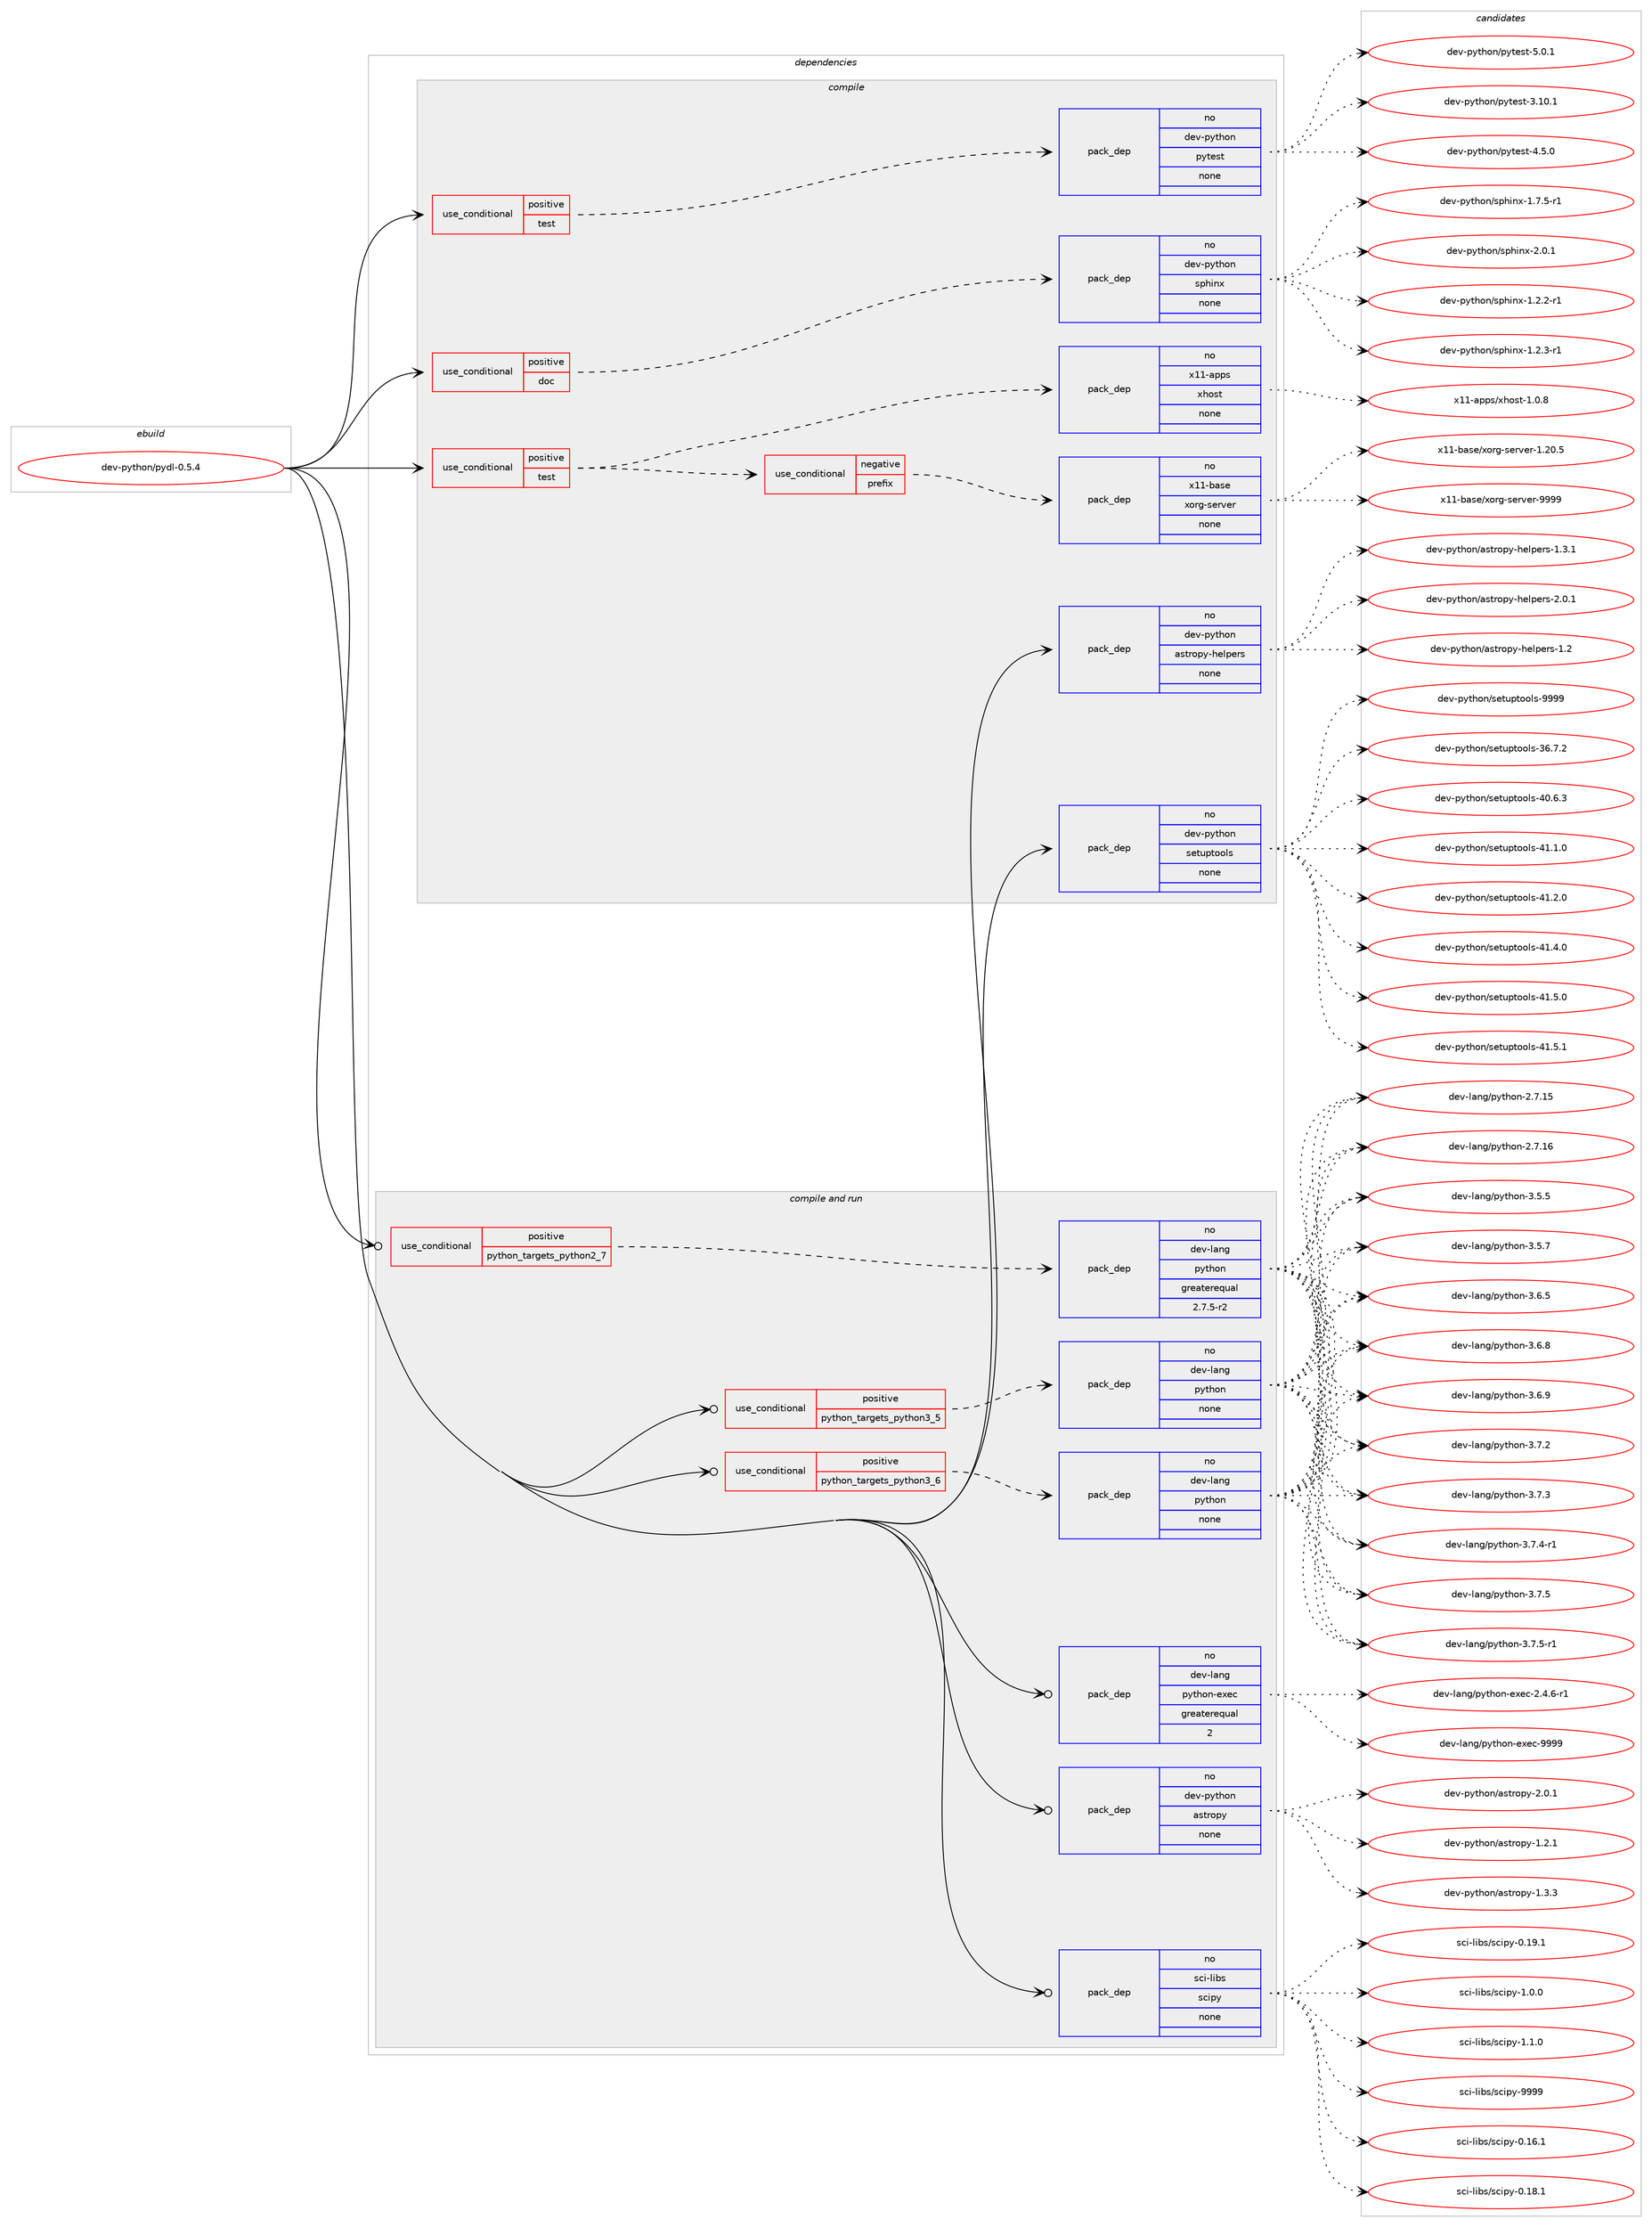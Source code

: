 digraph prolog {

# *************
# Graph options
# *************

newrank=true;
concentrate=true;
compound=true;
graph [rankdir=LR,fontname=Helvetica,fontsize=10,ranksep=1.5];#, ranksep=2.5, nodesep=0.2];
edge  [arrowhead=vee];
node  [fontname=Helvetica,fontsize=10];

# **********
# The ebuild
# **********

subgraph cluster_leftcol {
color=gray;
rank=same;
label=<<i>ebuild</i>>;
id [label="dev-python/pydl-0.5.4", color=red, width=4, href="../dev-python/pydl-0.5.4.svg"];
}

# ****************
# The dependencies
# ****************

subgraph cluster_midcol {
color=gray;
label=<<i>dependencies</i>>;
subgraph cluster_compile {
fillcolor="#eeeeee";
style=filled;
label=<<i>compile</i>>;
subgraph cond145684 {
dependency625302 [label=<<TABLE BORDER="0" CELLBORDER="1" CELLSPACING="0" CELLPADDING="4"><TR><TD ROWSPAN="3" CELLPADDING="10">use_conditional</TD></TR><TR><TD>positive</TD></TR><TR><TD>doc</TD></TR></TABLE>>, shape=none, color=red];
subgraph pack467774 {
dependency625303 [label=<<TABLE BORDER="0" CELLBORDER="1" CELLSPACING="0" CELLPADDING="4" WIDTH="220"><TR><TD ROWSPAN="6" CELLPADDING="30">pack_dep</TD></TR><TR><TD WIDTH="110">no</TD></TR><TR><TD>dev-python</TD></TR><TR><TD>sphinx</TD></TR><TR><TD>none</TD></TR><TR><TD></TD></TR></TABLE>>, shape=none, color=blue];
}
dependency625302:e -> dependency625303:w [weight=20,style="dashed",arrowhead="vee"];
}
id:e -> dependency625302:w [weight=20,style="solid",arrowhead="vee"];
subgraph cond145685 {
dependency625304 [label=<<TABLE BORDER="0" CELLBORDER="1" CELLSPACING="0" CELLPADDING="4"><TR><TD ROWSPAN="3" CELLPADDING="10">use_conditional</TD></TR><TR><TD>positive</TD></TR><TR><TD>test</TD></TR></TABLE>>, shape=none, color=red];
subgraph cond145686 {
dependency625305 [label=<<TABLE BORDER="0" CELLBORDER="1" CELLSPACING="0" CELLPADDING="4"><TR><TD ROWSPAN="3" CELLPADDING="10">use_conditional</TD></TR><TR><TD>negative</TD></TR><TR><TD>prefix</TD></TR></TABLE>>, shape=none, color=red];
subgraph pack467775 {
dependency625306 [label=<<TABLE BORDER="0" CELLBORDER="1" CELLSPACING="0" CELLPADDING="4" WIDTH="220"><TR><TD ROWSPAN="6" CELLPADDING="30">pack_dep</TD></TR><TR><TD WIDTH="110">no</TD></TR><TR><TD>x11-base</TD></TR><TR><TD>xorg-server</TD></TR><TR><TD>none</TD></TR><TR><TD></TD></TR></TABLE>>, shape=none, color=blue];
}
dependency625305:e -> dependency625306:w [weight=20,style="dashed",arrowhead="vee"];
}
dependency625304:e -> dependency625305:w [weight=20,style="dashed",arrowhead="vee"];
subgraph pack467776 {
dependency625307 [label=<<TABLE BORDER="0" CELLBORDER="1" CELLSPACING="0" CELLPADDING="4" WIDTH="220"><TR><TD ROWSPAN="6" CELLPADDING="30">pack_dep</TD></TR><TR><TD WIDTH="110">no</TD></TR><TR><TD>x11-apps</TD></TR><TR><TD>xhost</TD></TR><TR><TD>none</TD></TR><TR><TD></TD></TR></TABLE>>, shape=none, color=blue];
}
dependency625304:e -> dependency625307:w [weight=20,style="dashed",arrowhead="vee"];
}
id:e -> dependency625304:w [weight=20,style="solid",arrowhead="vee"];
subgraph cond145687 {
dependency625308 [label=<<TABLE BORDER="0" CELLBORDER="1" CELLSPACING="0" CELLPADDING="4"><TR><TD ROWSPAN="3" CELLPADDING="10">use_conditional</TD></TR><TR><TD>positive</TD></TR><TR><TD>test</TD></TR></TABLE>>, shape=none, color=red];
subgraph pack467777 {
dependency625309 [label=<<TABLE BORDER="0" CELLBORDER="1" CELLSPACING="0" CELLPADDING="4" WIDTH="220"><TR><TD ROWSPAN="6" CELLPADDING="30">pack_dep</TD></TR><TR><TD WIDTH="110">no</TD></TR><TR><TD>dev-python</TD></TR><TR><TD>pytest</TD></TR><TR><TD>none</TD></TR><TR><TD></TD></TR></TABLE>>, shape=none, color=blue];
}
dependency625308:e -> dependency625309:w [weight=20,style="dashed",arrowhead="vee"];
}
id:e -> dependency625308:w [weight=20,style="solid",arrowhead="vee"];
subgraph pack467778 {
dependency625310 [label=<<TABLE BORDER="0" CELLBORDER="1" CELLSPACING="0" CELLPADDING="4" WIDTH="220"><TR><TD ROWSPAN="6" CELLPADDING="30">pack_dep</TD></TR><TR><TD WIDTH="110">no</TD></TR><TR><TD>dev-python</TD></TR><TR><TD>astropy-helpers</TD></TR><TR><TD>none</TD></TR><TR><TD></TD></TR></TABLE>>, shape=none, color=blue];
}
id:e -> dependency625310:w [weight=20,style="solid",arrowhead="vee"];
subgraph pack467779 {
dependency625311 [label=<<TABLE BORDER="0" CELLBORDER="1" CELLSPACING="0" CELLPADDING="4" WIDTH="220"><TR><TD ROWSPAN="6" CELLPADDING="30">pack_dep</TD></TR><TR><TD WIDTH="110">no</TD></TR><TR><TD>dev-python</TD></TR><TR><TD>setuptools</TD></TR><TR><TD>none</TD></TR><TR><TD></TD></TR></TABLE>>, shape=none, color=blue];
}
id:e -> dependency625311:w [weight=20,style="solid",arrowhead="vee"];
}
subgraph cluster_compileandrun {
fillcolor="#eeeeee";
style=filled;
label=<<i>compile and run</i>>;
subgraph cond145688 {
dependency625312 [label=<<TABLE BORDER="0" CELLBORDER="1" CELLSPACING="0" CELLPADDING="4"><TR><TD ROWSPAN="3" CELLPADDING="10">use_conditional</TD></TR><TR><TD>positive</TD></TR><TR><TD>python_targets_python2_7</TD></TR></TABLE>>, shape=none, color=red];
subgraph pack467780 {
dependency625313 [label=<<TABLE BORDER="0" CELLBORDER="1" CELLSPACING="0" CELLPADDING="4" WIDTH="220"><TR><TD ROWSPAN="6" CELLPADDING="30">pack_dep</TD></TR><TR><TD WIDTH="110">no</TD></TR><TR><TD>dev-lang</TD></TR><TR><TD>python</TD></TR><TR><TD>greaterequal</TD></TR><TR><TD>2.7.5-r2</TD></TR></TABLE>>, shape=none, color=blue];
}
dependency625312:e -> dependency625313:w [weight=20,style="dashed",arrowhead="vee"];
}
id:e -> dependency625312:w [weight=20,style="solid",arrowhead="odotvee"];
subgraph cond145689 {
dependency625314 [label=<<TABLE BORDER="0" CELLBORDER="1" CELLSPACING="0" CELLPADDING="4"><TR><TD ROWSPAN="3" CELLPADDING="10">use_conditional</TD></TR><TR><TD>positive</TD></TR><TR><TD>python_targets_python3_5</TD></TR></TABLE>>, shape=none, color=red];
subgraph pack467781 {
dependency625315 [label=<<TABLE BORDER="0" CELLBORDER="1" CELLSPACING="0" CELLPADDING="4" WIDTH="220"><TR><TD ROWSPAN="6" CELLPADDING="30">pack_dep</TD></TR><TR><TD WIDTH="110">no</TD></TR><TR><TD>dev-lang</TD></TR><TR><TD>python</TD></TR><TR><TD>none</TD></TR><TR><TD></TD></TR></TABLE>>, shape=none, color=blue];
}
dependency625314:e -> dependency625315:w [weight=20,style="dashed",arrowhead="vee"];
}
id:e -> dependency625314:w [weight=20,style="solid",arrowhead="odotvee"];
subgraph cond145690 {
dependency625316 [label=<<TABLE BORDER="0" CELLBORDER="1" CELLSPACING="0" CELLPADDING="4"><TR><TD ROWSPAN="3" CELLPADDING="10">use_conditional</TD></TR><TR><TD>positive</TD></TR><TR><TD>python_targets_python3_6</TD></TR></TABLE>>, shape=none, color=red];
subgraph pack467782 {
dependency625317 [label=<<TABLE BORDER="0" CELLBORDER="1" CELLSPACING="0" CELLPADDING="4" WIDTH="220"><TR><TD ROWSPAN="6" CELLPADDING="30">pack_dep</TD></TR><TR><TD WIDTH="110">no</TD></TR><TR><TD>dev-lang</TD></TR><TR><TD>python</TD></TR><TR><TD>none</TD></TR><TR><TD></TD></TR></TABLE>>, shape=none, color=blue];
}
dependency625316:e -> dependency625317:w [weight=20,style="dashed",arrowhead="vee"];
}
id:e -> dependency625316:w [weight=20,style="solid",arrowhead="odotvee"];
subgraph pack467783 {
dependency625318 [label=<<TABLE BORDER="0" CELLBORDER="1" CELLSPACING="0" CELLPADDING="4" WIDTH="220"><TR><TD ROWSPAN="6" CELLPADDING="30">pack_dep</TD></TR><TR><TD WIDTH="110">no</TD></TR><TR><TD>dev-lang</TD></TR><TR><TD>python-exec</TD></TR><TR><TD>greaterequal</TD></TR><TR><TD>2</TD></TR></TABLE>>, shape=none, color=blue];
}
id:e -> dependency625318:w [weight=20,style="solid",arrowhead="odotvee"];
subgraph pack467784 {
dependency625319 [label=<<TABLE BORDER="0" CELLBORDER="1" CELLSPACING="0" CELLPADDING="4" WIDTH="220"><TR><TD ROWSPAN="6" CELLPADDING="30">pack_dep</TD></TR><TR><TD WIDTH="110">no</TD></TR><TR><TD>dev-python</TD></TR><TR><TD>astropy</TD></TR><TR><TD>none</TD></TR><TR><TD></TD></TR></TABLE>>, shape=none, color=blue];
}
id:e -> dependency625319:w [weight=20,style="solid",arrowhead="odotvee"];
subgraph pack467785 {
dependency625320 [label=<<TABLE BORDER="0" CELLBORDER="1" CELLSPACING="0" CELLPADDING="4" WIDTH="220"><TR><TD ROWSPAN="6" CELLPADDING="30">pack_dep</TD></TR><TR><TD WIDTH="110">no</TD></TR><TR><TD>sci-libs</TD></TR><TR><TD>scipy</TD></TR><TR><TD>none</TD></TR><TR><TD></TD></TR></TABLE>>, shape=none, color=blue];
}
id:e -> dependency625320:w [weight=20,style="solid",arrowhead="odotvee"];
}
subgraph cluster_run {
fillcolor="#eeeeee";
style=filled;
label=<<i>run</i>>;
}
}

# **************
# The candidates
# **************

subgraph cluster_choices {
rank=same;
color=gray;
label=<<i>candidates</i>>;

subgraph choice467774 {
color=black;
nodesep=1;
choice10010111845112121116104111110471151121041051101204549465046504511449 [label="dev-python/sphinx-1.2.2-r1", color=red, width=4,href="../dev-python/sphinx-1.2.2-r1.svg"];
choice10010111845112121116104111110471151121041051101204549465046514511449 [label="dev-python/sphinx-1.2.3-r1", color=red, width=4,href="../dev-python/sphinx-1.2.3-r1.svg"];
choice10010111845112121116104111110471151121041051101204549465546534511449 [label="dev-python/sphinx-1.7.5-r1", color=red, width=4,href="../dev-python/sphinx-1.7.5-r1.svg"];
choice1001011184511212111610411111047115112104105110120455046484649 [label="dev-python/sphinx-2.0.1", color=red, width=4,href="../dev-python/sphinx-2.0.1.svg"];
dependency625303:e -> choice10010111845112121116104111110471151121041051101204549465046504511449:w [style=dotted,weight="100"];
dependency625303:e -> choice10010111845112121116104111110471151121041051101204549465046514511449:w [style=dotted,weight="100"];
dependency625303:e -> choice10010111845112121116104111110471151121041051101204549465546534511449:w [style=dotted,weight="100"];
dependency625303:e -> choice1001011184511212111610411111047115112104105110120455046484649:w [style=dotted,weight="100"];
}
subgraph choice467775 {
color=black;
nodesep=1;
choice1204949459897115101471201111141034511510111411810111445494650484653 [label="x11-base/xorg-server-1.20.5", color=red, width=4,href="../x11-base/xorg-server-1.20.5.svg"];
choice120494945989711510147120111114103451151011141181011144557575757 [label="x11-base/xorg-server-9999", color=red, width=4,href="../x11-base/xorg-server-9999.svg"];
dependency625306:e -> choice1204949459897115101471201111141034511510111411810111445494650484653:w [style=dotted,weight="100"];
dependency625306:e -> choice120494945989711510147120111114103451151011141181011144557575757:w [style=dotted,weight="100"];
}
subgraph choice467776 {
color=black;
nodesep=1;
choice1204949459711211211547120104111115116454946484656 [label="x11-apps/xhost-1.0.8", color=red, width=4,href="../x11-apps/xhost-1.0.8.svg"];
dependency625307:e -> choice1204949459711211211547120104111115116454946484656:w [style=dotted,weight="100"];
}
subgraph choice467777 {
color=black;
nodesep=1;
choice100101118451121211161041111104711212111610111511645514649484649 [label="dev-python/pytest-3.10.1", color=red, width=4,href="../dev-python/pytest-3.10.1.svg"];
choice1001011184511212111610411111047112121116101115116455246534648 [label="dev-python/pytest-4.5.0", color=red, width=4,href="../dev-python/pytest-4.5.0.svg"];
choice1001011184511212111610411111047112121116101115116455346484649 [label="dev-python/pytest-5.0.1", color=red, width=4,href="../dev-python/pytest-5.0.1.svg"];
dependency625309:e -> choice100101118451121211161041111104711212111610111511645514649484649:w [style=dotted,weight="100"];
dependency625309:e -> choice1001011184511212111610411111047112121116101115116455246534648:w [style=dotted,weight="100"];
dependency625309:e -> choice1001011184511212111610411111047112121116101115116455346484649:w [style=dotted,weight="100"];
}
subgraph choice467778 {
color=black;
nodesep=1;
choice1001011184511212111610411111047971151161141111121214510410110811210111411545494650 [label="dev-python/astropy-helpers-1.2", color=red, width=4,href="../dev-python/astropy-helpers-1.2.svg"];
choice10010111845112121116104111110479711511611411111212145104101108112101114115454946514649 [label="dev-python/astropy-helpers-1.3.1", color=red, width=4,href="../dev-python/astropy-helpers-1.3.1.svg"];
choice10010111845112121116104111110479711511611411111212145104101108112101114115455046484649 [label="dev-python/astropy-helpers-2.0.1", color=red, width=4,href="../dev-python/astropy-helpers-2.0.1.svg"];
dependency625310:e -> choice1001011184511212111610411111047971151161141111121214510410110811210111411545494650:w [style=dotted,weight="100"];
dependency625310:e -> choice10010111845112121116104111110479711511611411111212145104101108112101114115454946514649:w [style=dotted,weight="100"];
dependency625310:e -> choice10010111845112121116104111110479711511611411111212145104101108112101114115455046484649:w [style=dotted,weight="100"];
}
subgraph choice467779 {
color=black;
nodesep=1;
choice100101118451121211161041111104711510111611711211611111110811545515446554650 [label="dev-python/setuptools-36.7.2", color=red, width=4,href="../dev-python/setuptools-36.7.2.svg"];
choice100101118451121211161041111104711510111611711211611111110811545524846544651 [label="dev-python/setuptools-40.6.3", color=red, width=4,href="../dev-python/setuptools-40.6.3.svg"];
choice100101118451121211161041111104711510111611711211611111110811545524946494648 [label="dev-python/setuptools-41.1.0", color=red, width=4,href="../dev-python/setuptools-41.1.0.svg"];
choice100101118451121211161041111104711510111611711211611111110811545524946504648 [label="dev-python/setuptools-41.2.0", color=red, width=4,href="../dev-python/setuptools-41.2.0.svg"];
choice100101118451121211161041111104711510111611711211611111110811545524946524648 [label="dev-python/setuptools-41.4.0", color=red, width=4,href="../dev-python/setuptools-41.4.0.svg"];
choice100101118451121211161041111104711510111611711211611111110811545524946534648 [label="dev-python/setuptools-41.5.0", color=red, width=4,href="../dev-python/setuptools-41.5.0.svg"];
choice100101118451121211161041111104711510111611711211611111110811545524946534649 [label="dev-python/setuptools-41.5.1", color=red, width=4,href="../dev-python/setuptools-41.5.1.svg"];
choice10010111845112121116104111110471151011161171121161111111081154557575757 [label="dev-python/setuptools-9999", color=red, width=4,href="../dev-python/setuptools-9999.svg"];
dependency625311:e -> choice100101118451121211161041111104711510111611711211611111110811545515446554650:w [style=dotted,weight="100"];
dependency625311:e -> choice100101118451121211161041111104711510111611711211611111110811545524846544651:w [style=dotted,weight="100"];
dependency625311:e -> choice100101118451121211161041111104711510111611711211611111110811545524946494648:w [style=dotted,weight="100"];
dependency625311:e -> choice100101118451121211161041111104711510111611711211611111110811545524946504648:w [style=dotted,weight="100"];
dependency625311:e -> choice100101118451121211161041111104711510111611711211611111110811545524946524648:w [style=dotted,weight="100"];
dependency625311:e -> choice100101118451121211161041111104711510111611711211611111110811545524946534648:w [style=dotted,weight="100"];
dependency625311:e -> choice100101118451121211161041111104711510111611711211611111110811545524946534649:w [style=dotted,weight="100"];
dependency625311:e -> choice10010111845112121116104111110471151011161171121161111111081154557575757:w [style=dotted,weight="100"];
}
subgraph choice467780 {
color=black;
nodesep=1;
choice10010111845108971101034711212111610411111045504655464953 [label="dev-lang/python-2.7.15", color=red, width=4,href="../dev-lang/python-2.7.15.svg"];
choice10010111845108971101034711212111610411111045504655464954 [label="dev-lang/python-2.7.16", color=red, width=4,href="../dev-lang/python-2.7.16.svg"];
choice100101118451089711010347112121116104111110455146534653 [label="dev-lang/python-3.5.5", color=red, width=4,href="../dev-lang/python-3.5.5.svg"];
choice100101118451089711010347112121116104111110455146534655 [label="dev-lang/python-3.5.7", color=red, width=4,href="../dev-lang/python-3.5.7.svg"];
choice100101118451089711010347112121116104111110455146544653 [label="dev-lang/python-3.6.5", color=red, width=4,href="../dev-lang/python-3.6.5.svg"];
choice100101118451089711010347112121116104111110455146544656 [label="dev-lang/python-3.6.8", color=red, width=4,href="../dev-lang/python-3.6.8.svg"];
choice100101118451089711010347112121116104111110455146544657 [label="dev-lang/python-3.6.9", color=red, width=4,href="../dev-lang/python-3.6.9.svg"];
choice100101118451089711010347112121116104111110455146554650 [label="dev-lang/python-3.7.2", color=red, width=4,href="../dev-lang/python-3.7.2.svg"];
choice100101118451089711010347112121116104111110455146554651 [label="dev-lang/python-3.7.3", color=red, width=4,href="../dev-lang/python-3.7.3.svg"];
choice1001011184510897110103471121211161041111104551465546524511449 [label="dev-lang/python-3.7.4-r1", color=red, width=4,href="../dev-lang/python-3.7.4-r1.svg"];
choice100101118451089711010347112121116104111110455146554653 [label="dev-lang/python-3.7.5", color=red, width=4,href="../dev-lang/python-3.7.5.svg"];
choice1001011184510897110103471121211161041111104551465546534511449 [label="dev-lang/python-3.7.5-r1", color=red, width=4,href="../dev-lang/python-3.7.5-r1.svg"];
dependency625313:e -> choice10010111845108971101034711212111610411111045504655464953:w [style=dotted,weight="100"];
dependency625313:e -> choice10010111845108971101034711212111610411111045504655464954:w [style=dotted,weight="100"];
dependency625313:e -> choice100101118451089711010347112121116104111110455146534653:w [style=dotted,weight="100"];
dependency625313:e -> choice100101118451089711010347112121116104111110455146534655:w [style=dotted,weight="100"];
dependency625313:e -> choice100101118451089711010347112121116104111110455146544653:w [style=dotted,weight="100"];
dependency625313:e -> choice100101118451089711010347112121116104111110455146544656:w [style=dotted,weight="100"];
dependency625313:e -> choice100101118451089711010347112121116104111110455146544657:w [style=dotted,weight="100"];
dependency625313:e -> choice100101118451089711010347112121116104111110455146554650:w [style=dotted,weight="100"];
dependency625313:e -> choice100101118451089711010347112121116104111110455146554651:w [style=dotted,weight="100"];
dependency625313:e -> choice1001011184510897110103471121211161041111104551465546524511449:w [style=dotted,weight="100"];
dependency625313:e -> choice100101118451089711010347112121116104111110455146554653:w [style=dotted,weight="100"];
dependency625313:e -> choice1001011184510897110103471121211161041111104551465546534511449:w [style=dotted,weight="100"];
}
subgraph choice467781 {
color=black;
nodesep=1;
choice10010111845108971101034711212111610411111045504655464953 [label="dev-lang/python-2.7.15", color=red, width=4,href="../dev-lang/python-2.7.15.svg"];
choice10010111845108971101034711212111610411111045504655464954 [label="dev-lang/python-2.7.16", color=red, width=4,href="../dev-lang/python-2.7.16.svg"];
choice100101118451089711010347112121116104111110455146534653 [label="dev-lang/python-3.5.5", color=red, width=4,href="../dev-lang/python-3.5.5.svg"];
choice100101118451089711010347112121116104111110455146534655 [label="dev-lang/python-3.5.7", color=red, width=4,href="../dev-lang/python-3.5.7.svg"];
choice100101118451089711010347112121116104111110455146544653 [label="dev-lang/python-3.6.5", color=red, width=4,href="../dev-lang/python-3.6.5.svg"];
choice100101118451089711010347112121116104111110455146544656 [label="dev-lang/python-3.6.8", color=red, width=4,href="../dev-lang/python-3.6.8.svg"];
choice100101118451089711010347112121116104111110455146544657 [label="dev-lang/python-3.6.9", color=red, width=4,href="../dev-lang/python-3.6.9.svg"];
choice100101118451089711010347112121116104111110455146554650 [label="dev-lang/python-3.7.2", color=red, width=4,href="../dev-lang/python-3.7.2.svg"];
choice100101118451089711010347112121116104111110455146554651 [label="dev-lang/python-3.7.3", color=red, width=4,href="../dev-lang/python-3.7.3.svg"];
choice1001011184510897110103471121211161041111104551465546524511449 [label="dev-lang/python-3.7.4-r1", color=red, width=4,href="../dev-lang/python-3.7.4-r1.svg"];
choice100101118451089711010347112121116104111110455146554653 [label="dev-lang/python-3.7.5", color=red, width=4,href="../dev-lang/python-3.7.5.svg"];
choice1001011184510897110103471121211161041111104551465546534511449 [label="dev-lang/python-3.7.5-r1", color=red, width=4,href="../dev-lang/python-3.7.5-r1.svg"];
dependency625315:e -> choice10010111845108971101034711212111610411111045504655464953:w [style=dotted,weight="100"];
dependency625315:e -> choice10010111845108971101034711212111610411111045504655464954:w [style=dotted,weight="100"];
dependency625315:e -> choice100101118451089711010347112121116104111110455146534653:w [style=dotted,weight="100"];
dependency625315:e -> choice100101118451089711010347112121116104111110455146534655:w [style=dotted,weight="100"];
dependency625315:e -> choice100101118451089711010347112121116104111110455146544653:w [style=dotted,weight="100"];
dependency625315:e -> choice100101118451089711010347112121116104111110455146544656:w [style=dotted,weight="100"];
dependency625315:e -> choice100101118451089711010347112121116104111110455146544657:w [style=dotted,weight="100"];
dependency625315:e -> choice100101118451089711010347112121116104111110455146554650:w [style=dotted,weight="100"];
dependency625315:e -> choice100101118451089711010347112121116104111110455146554651:w [style=dotted,weight="100"];
dependency625315:e -> choice1001011184510897110103471121211161041111104551465546524511449:w [style=dotted,weight="100"];
dependency625315:e -> choice100101118451089711010347112121116104111110455146554653:w [style=dotted,weight="100"];
dependency625315:e -> choice1001011184510897110103471121211161041111104551465546534511449:w [style=dotted,weight="100"];
}
subgraph choice467782 {
color=black;
nodesep=1;
choice10010111845108971101034711212111610411111045504655464953 [label="dev-lang/python-2.7.15", color=red, width=4,href="../dev-lang/python-2.7.15.svg"];
choice10010111845108971101034711212111610411111045504655464954 [label="dev-lang/python-2.7.16", color=red, width=4,href="../dev-lang/python-2.7.16.svg"];
choice100101118451089711010347112121116104111110455146534653 [label="dev-lang/python-3.5.5", color=red, width=4,href="../dev-lang/python-3.5.5.svg"];
choice100101118451089711010347112121116104111110455146534655 [label="dev-lang/python-3.5.7", color=red, width=4,href="../dev-lang/python-3.5.7.svg"];
choice100101118451089711010347112121116104111110455146544653 [label="dev-lang/python-3.6.5", color=red, width=4,href="../dev-lang/python-3.6.5.svg"];
choice100101118451089711010347112121116104111110455146544656 [label="dev-lang/python-3.6.8", color=red, width=4,href="../dev-lang/python-3.6.8.svg"];
choice100101118451089711010347112121116104111110455146544657 [label="dev-lang/python-3.6.9", color=red, width=4,href="../dev-lang/python-3.6.9.svg"];
choice100101118451089711010347112121116104111110455146554650 [label="dev-lang/python-3.7.2", color=red, width=4,href="../dev-lang/python-3.7.2.svg"];
choice100101118451089711010347112121116104111110455146554651 [label="dev-lang/python-3.7.3", color=red, width=4,href="../dev-lang/python-3.7.3.svg"];
choice1001011184510897110103471121211161041111104551465546524511449 [label="dev-lang/python-3.7.4-r1", color=red, width=4,href="../dev-lang/python-3.7.4-r1.svg"];
choice100101118451089711010347112121116104111110455146554653 [label="dev-lang/python-3.7.5", color=red, width=4,href="../dev-lang/python-3.7.5.svg"];
choice1001011184510897110103471121211161041111104551465546534511449 [label="dev-lang/python-3.7.5-r1", color=red, width=4,href="../dev-lang/python-3.7.5-r1.svg"];
dependency625317:e -> choice10010111845108971101034711212111610411111045504655464953:w [style=dotted,weight="100"];
dependency625317:e -> choice10010111845108971101034711212111610411111045504655464954:w [style=dotted,weight="100"];
dependency625317:e -> choice100101118451089711010347112121116104111110455146534653:w [style=dotted,weight="100"];
dependency625317:e -> choice100101118451089711010347112121116104111110455146534655:w [style=dotted,weight="100"];
dependency625317:e -> choice100101118451089711010347112121116104111110455146544653:w [style=dotted,weight="100"];
dependency625317:e -> choice100101118451089711010347112121116104111110455146544656:w [style=dotted,weight="100"];
dependency625317:e -> choice100101118451089711010347112121116104111110455146544657:w [style=dotted,weight="100"];
dependency625317:e -> choice100101118451089711010347112121116104111110455146554650:w [style=dotted,weight="100"];
dependency625317:e -> choice100101118451089711010347112121116104111110455146554651:w [style=dotted,weight="100"];
dependency625317:e -> choice1001011184510897110103471121211161041111104551465546524511449:w [style=dotted,weight="100"];
dependency625317:e -> choice100101118451089711010347112121116104111110455146554653:w [style=dotted,weight="100"];
dependency625317:e -> choice1001011184510897110103471121211161041111104551465546534511449:w [style=dotted,weight="100"];
}
subgraph choice467783 {
color=black;
nodesep=1;
choice10010111845108971101034711212111610411111045101120101994550465246544511449 [label="dev-lang/python-exec-2.4.6-r1", color=red, width=4,href="../dev-lang/python-exec-2.4.6-r1.svg"];
choice10010111845108971101034711212111610411111045101120101994557575757 [label="dev-lang/python-exec-9999", color=red, width=4,href="../dev-lang/python-exec-9999.svg"];
dependency625318:e -> choice10010111845108971101034711212111610411111045101120101994550465246544511449:w [style=dotted,weight="100"];
dependency625318:e -> choice10010111845108971101034711212111610411111045101120101994557575757:w [style=dotted,weight="100"];
}
subgraph choice467784 {
color=black;
nodesep=1;
choice100101118451121211161041111104797115116114111112121454946504649 [label="dev-python/astropy-1.2.1", color=red, width=4,href="../dev-python/astropy-1.2.1.svg"];
choice100101118451121211161041111104797115116114111112121454946514651 [label="dev-python/astropy-1.3.3", color=red, width=4,href="../dev-python/astropy-1.3.3.svg"];
choice100101118451121211161041111104797115116114111112121455046484649 [label="dev-python/astropy-2.0.1", color=red, width=4,href="../dev-python/astropy-2.0.1.svg"];
dependency625319:e -> choice100101118451121211161041111104797115116114111112121454946504649:w [style=dotted,weight="100"];
dependency625319:e -> choice100101118451121211161041111104797115116114111112121454946514651:w [style=dotted,weight="100"];
dependency625319:e -> choice100101118451121211161041111104797115116114111112121455046484649:w [style=dotted,weight="100"];
}
subgraph choice467785 {
color=black;
nodesep=1;
choice115991054510810598115471159910511212145484649544649 [label="sci-libs/scipy-0.16.1", color=red, width=4,href="../sci-libs/scipy-0.16.1.svg"];
choice115991054510810598115471159910511212145484649564649 [label="sci-libs/scipy-0.18.1", color=red, width=4,href="../sci-libs/scipy-0.18.1.svg"];
choice115991054510810598115471159910511212145484649574649 [label="sci-libs/scipy-0.19.1", color=red, width=4,href="../sci-libs/scipy-0.19.1.svg"];
choice1159910545108105981154711599105112121454946484648 [label="sci-libs/scipy-1.0.0", color=red, width=4,href="../sci-libs/scipy-1.0.0.svg"];
choice1159910545108105981154711599105112121454946494648 [label="sci-libs/scipy-1.1.0", color=red, width=4,href="../sci-libs/scipy-1.1.0.svg"];
choice11599105451081059811547115991051121214557575757 [label="sci-libs/scipy-9999", color=red, width=4,href="../sci-libs/scipy-9999.svg"];
dependency625320:e -> choice115991054510810598115471159910511212145484649544649:w [style=dotted,weight="100"];
dependency625320:e -> choice115991054510810598115471159910511212145484649564649:w [style=dotted,weight="100"];
dependency625320:e -> choice115991054510810598115471159910511212145484649574649:w [style=dotted,weight="100"];
dependency625320:e -> choice1159910545108105981154711599105112121454946484648:w [style=dotted,weight="100"];
dependency625320:e -> choice1159910545108105981154711599105112121454946494648:w [style=dotted,weight="100"];
dependency625320:e -> choice11599105451081059811547115991051121214557575757:w [style=dotted,weight="100"];
}
}

}
